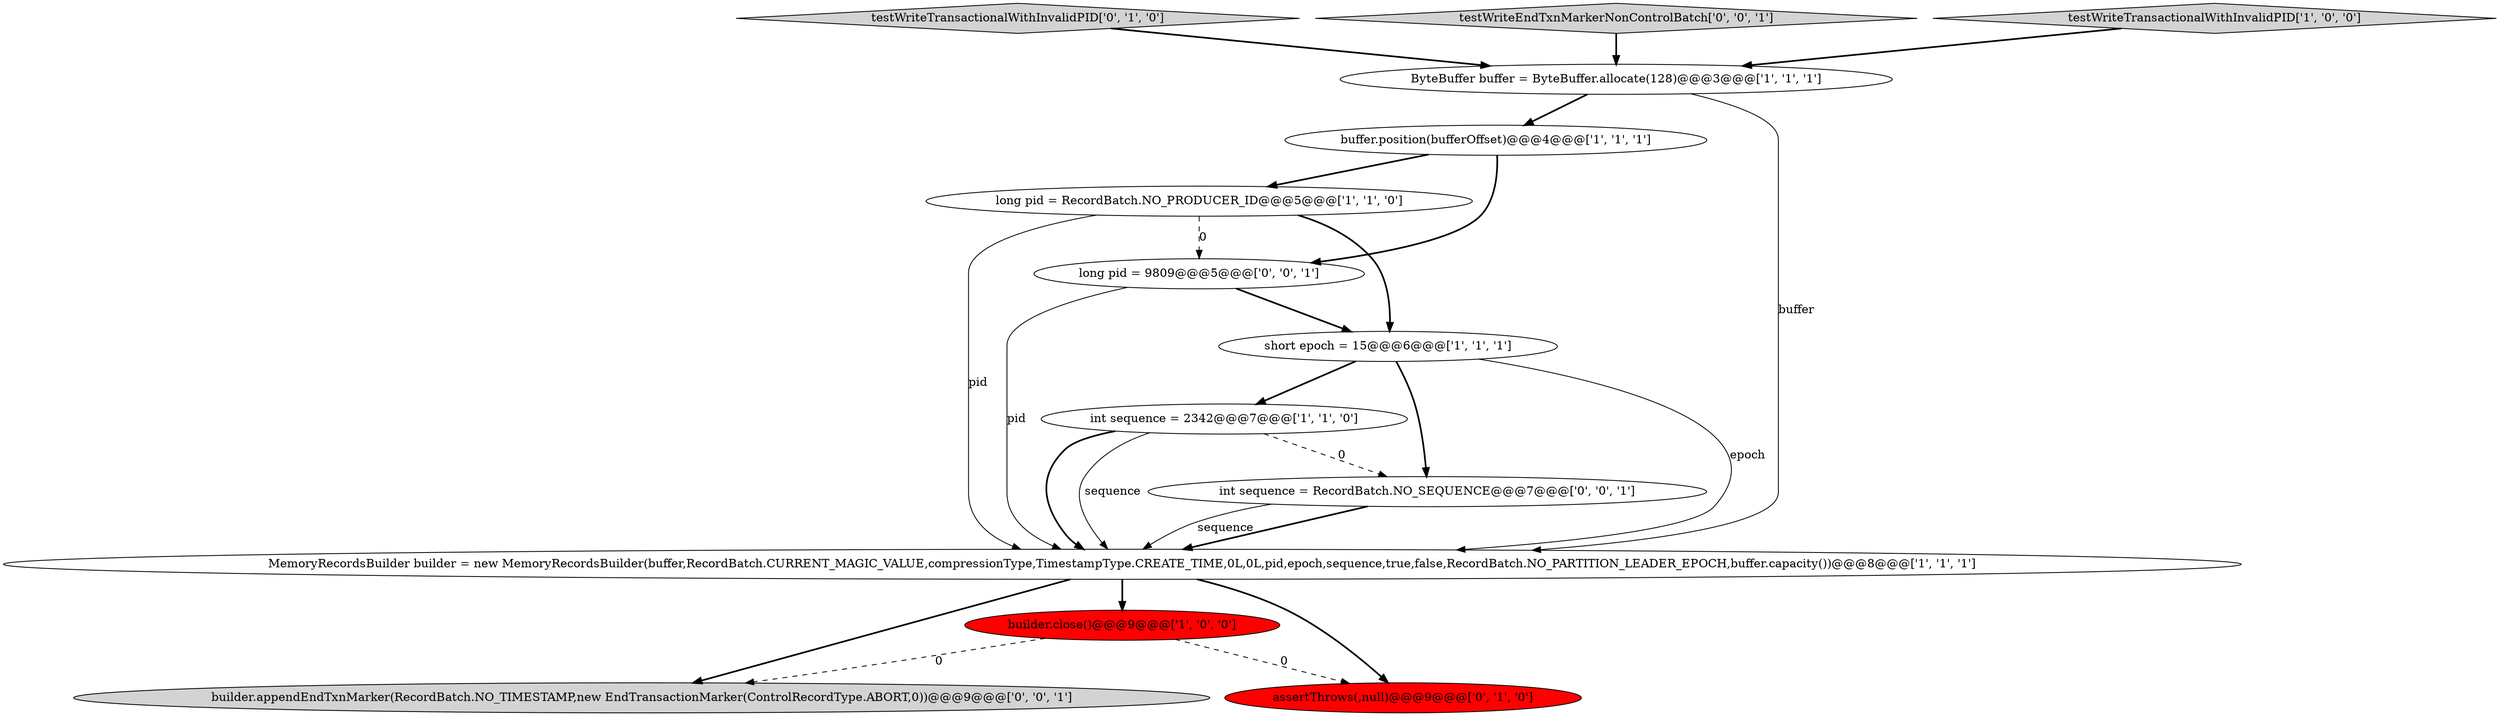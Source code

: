 digraph {
10 [style = filled, label = "long pid = 9809@@@5@@@['0', '0', '1']", fillcolor = white, shape = ellipse image = "AAA0AAABBB3BBB"];
2 [style = filled, label = "short epoch = 15@@@6@@@['1', '1', '1']", fillcolor = white, shape = ellipse image = "AAA0AAABBB1BBB"];
9 [style = filled, label = "testWriteTransactionalWithInvalidPID['0', '1', '0']", fillcolor = lightgray, shape = diamond image = "AAA0AAABBB2BBB"];
7 [style = filled, label = "builder.close()@@@9@@@['1', '0', '0']", fillcolor = red, shape = ellipse image = "AAA1AAABBB1BBB"];
6 [style = filled, label = "ByteBuffer buffer = ByteBuffer.allocate(128)@@@3@@@['1', '1', '1']", fillcolor = white, shape = ellipse image = "AAA0AAABBB1BBB"];
12 [style = filled, label = "testWriteEndTxnMarkerNonControlBatch['0', '0', '1']", fillcolor = lightgray, shape = diamond image = "AAA0AAABBB3BBB"];
13 [style = filled, label = "builder.appendEndTxnMarker(RecordBatch.NO_TIMESTAMP,new EndTransactionMarker(ControlRecordType.ABORT,0))@@@9@@@['0', '0', '1']", fillcolor = lightgray, shape = ellipse image = "AAA0AAABBB3BBB"];
8 [style = filled, label = "assertThrows(,null)@@@9@@@['0', '1', '0']", fillcolor = red, shape = ellipse image = "AAA1AAABBB2BBB"];
1 [style = filled, label = "int sequence = 2342@@@7@@@['1', '1', '0']", fillcolor = white, shape = ellipse image = "AAA0AAABBB1BBB"];
5 [style = filled, label = "long pid = RecordBatch.NO_PRODUCER_ID@@@5@@@['1', '1', '0']", fillcolor = white, shape = ellipse image = "AAA0AAABBB1BBB"];
4 [style = filled, label = "MemoryRecordsBuilder builder = new MemoryRecordsBuilder(buffer,RecordBatch.CURRENT_MAGIC_VALUE,compressionType,TimestampType.CREATE_TIME,0L,0L,pid,epoch,sequence,true,false,RecordBatch.NO_PARTITION_LEADER_EPOCH,buffer.capacity())@@@8@@@['1', '1', '1']", fillcolor = white, shape = ellipse image = "AAA0AAABBB1BBB"];
11 [style = filled, label = "int sequence = RecordBatch.NO_SEQUENCE@@@7@@@['0', '0', '1']", fillcolor = white, shape = ellipse image = "AAA0AAABBB3BBB"];
0 [style = filled, label = "testWriteTransactionalWithInvalidPID['1', '0', '0']", fillcolor = lightgray, shape = diamond image = "AAA0AAABBB1BBB"];
3 [style = filled, label = "buffer.position(bufferOffset)@@@4@@@['1', '1', '1']", fillcolor = white, shape = ellipse image = "AAA0AAABBB1BBB"];
10->4 [style = solid, label="pid"];
6->3 [style = bold, label=""];
1->4 [style = bold, label=""];
0->6 [style = bold, label=""];
2->1 [style = bold, label=""];
1->4 [style = solid, label="sequence"];
4->13 [style = bold, label=""];
11->4 [style = bold, label=""];
6->4 [style = solid, label="buffer"];
7->8 [style = dashed, label="0"];
12->6 [style = bold, label=""];
4->7 [style = bold, label=""];
2->4 [style = solid, label="epoch"];
9->6 [style = bold, label=""];
3->10 [style = bold, label=""];
5->2 [style = bold, label=""];
3->5 [style = bold, label=""];
5->10 [style = dashed, label="0"];
11->4 [style = solid, label="sequence"];
1->11 [style = dashed, label="0"];
7->13 [style = dashed, label="0"];
4->8 [style = bold, label=""];
10->2 [style = bold, label=""];
5->4 [style = solid, label="pid"];
2->11 [style = bold, label=""];
}
